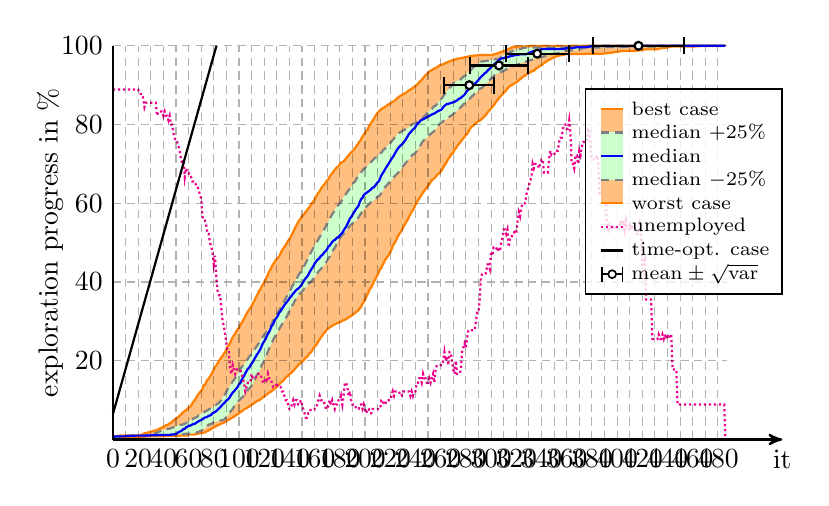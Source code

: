 \begin{tikzpicture}[thick]


% plot data, scaled to 8cm
\begin{scope}[yscale=0.05, xscale=0.016]
\draw[draw=orange, fill=orange!50] (0.00, 0.50) -- (1.00, 0.57) -- (2.00, 0.57) -- (3.00, 0.64) -- (4.00, 0.64) -- (5.00, 0.64) -- (6.00, 0.64) -- (7.00, 0.64) -- (8.00, 0.64) -- (9.00, 0.64) -- (10.00, 0.64) -- (11.00, 0.64) -- (12.00, 0.64) -- (13.00, 0.64) -- (14.00, 0.64) -- (15.00, 0.64) -- (16.00, 0.64) -- (17.00, 0.64) -- (18.00, 0.73) -- (19.00, 0.73) -- (20.00, 0.73) -- (21.00, 0.73) -- (22.00, 0.73) -- (23.00, 0.73) -- (24.00, 0.73) -- (25.00, 0.73) -- (26.00, 0.77) -- (27.00, 0.77) -- (28.00, 0.84) -- (29.00, 0.84) -- (30.00, 0.84) -- (31.00, 0.84) -- (32.00, 0.84) -- (33.00, 0.84) -- (34.00, 0.84) -- (35.00, 0.84) -- (36.00, 0.84) -- (37.00, 0.84) -- (38.00, 0.84) -- (39.00, 0.84) -- (40.00, 0.84) -- (41.00, 0.93) -- (42.00, 0.95) -- (43.00, 0.95) -- (44.00, 0.95) -- (45.00, 0.95) -- (46.00, 0.95) -- (47.00, 0.95) -- (48.00, 0.97) -- (49.00, 0.97) -- (50.00, 0.97) -- (51.00, 0.97) -- (52.00, 0.97) -- (53.00, 0.97) -- (54.00, 1.01) -- (55.00, 1.01) -- (56.00, 1.01) -- (57.00, 1.01) -- (58.00, 1.01) -- (59.00, 1.01) -- (60.00, 1.25) -- (61.00, 1.25) -- (62.00, 1.25) -- (63.00, 1.25) -- (64.00, 1.25) -- (65.00, 1.25) -- (66.00, 1.44) -- (67.00, 1.44) -- (68.00, 1.55) -- (69.00, 1.60) -- (70.00, 1.63) -- (71.00, 1.72) -- (72.00, 1.72) -- (73.00, 1.87) -- (74.00, 2.01) -- (75.00, 2.15) -- (76.00, 2.37) -- (77.00, 2.46) -- (78.00, 2.70) -- (79.00, 2.90) -- (80.00, 3.08) -- (81.00, 3.23) -- (82.00, 3.41) -- (83.00, 3.59) -- (84.00, 3.76) -- (85.00, 3.85) -- (86.00, 4.08) -- (87.00, 4.12) -- (88.00, 4.27) -- (89.00, 4.48) -- (90.00, 4.69) -- (91.00, 4.91) -- (92.00, 5.05) -- (93.00, 5.22) -- (94.00, 5.45) -- (95.00, 5.64) -- (96.00, 5.79) -- (97.00, 6.05) -- (98.00, 6.31) -- (99.00, 6.41) -- (100.00, 6.63) -- (101.00, 7.02) -- (102.00, 7.08) -- (103.00, 7.34) -- (104.00, 7.67) -- (105.00, 7.81) -- (106.00, 7.94) -- (107.00, 8.22) -- (108.00, 8.28) -- (109.00, 8.65) -- (110.00, 8.83) -- (111.00, 9.04) -- (112.00, 9.28) -- (113.00, 9.45) -- (114.00, 9.70) -- (115.00, 9.88) -- (116.00, 9.96) -- (117.00, 10.20) -- (118.00, 10.44) -- (119.00, 10.73) -- (120.00, 10.92) -- (121.00, 11.17) -- (122.00, 11.45) -- (123.00, 11.67) -- (124.00, 11.95) -- (125.00, 12.11) -- (126.00, 12.33) -- (127.00, 12.63) -- (128.00, 12.82) -- (129.00, 13.11) -- (130.00, 13.34) -- (131.00, 13.67) -- (132.00, 14.05) -- (133.00, 14.46) -- (134.00, 14.65) -- (135.00, 14.90) -- (136.00, 15.30) -- (137.00, 15.75) -- (138.00, 16.00) -- (139.00, 16.22) -- (140.00, 16.57) -- (141.00, 16.80) -- (142.00, 17.15) -- (143.00, 17.39) -- (144.00, 17.84) -- (145.00, 18.21) -- (146.00, 18.51) -- (147.00, 18.86) -- (148.00, 19.22) -- (149.00, 19.52) -- (150.00, 19.90) -- (151.00, 20.01) -- (152.00, 20.41) -- (153.00, 20.83) -- (154.00, 21.03) -- (155.00, 21.39) -- (156.00, 21.99) -- (157.00, 22.08) -- (158.00, 22.57) -- (159.00, 23.19) -- (160.00, 23.61) -- (161.00, 23.89) -- (162.00, 24.38) -- (163.00, 24.91) -- (164.00, 25.41) -- (165.00, 25.90) -- (166.00, 26.39) -- (167.00, 26.91) -- (168.00, 27.17) -- (169.00, 27.58) -- (170.00, 27.93) -- (171.00, 28.26) -- (172.00, 28.49) -- (173.00, 28.69) -- (174.00, 28.88) -- (175.00, 29.12) -- (176.00, 29.27) -- (177.00, 29.39) -- (178.00, 29.57) -- (179.00, 29.71) -- (180.00, 29.84) -- (181.00, 29.95) -- (182.00, 30.15) -- (183.00, 30.32) -- (184.00, 30.40) -- (185.00, 30.59) -- (186.00, 30.81) -- (187.00, 31.01) -- (188.00, 31.22) -- (189.00, 31.40) -- (190.00, 31.63) -- (191.00, 31.91) -- (192.00, 32.09) -- (193.00, 32.40) -- (194.00, 32.64) -- (195.00, 32.97) -- (196.00, 33.38) -- (197.00, 33.76) -- (198.00, 34.47) -- (199.00, 34.94) -- (200.00, 35.51) -- (201.00, 36.21) -- (202.00, 36.90) -- (203.00, 37.57) -- (204.00, 38.40) -- (205.00, 38.61) -- (206.00, 39.33) -- (207.00, 40.13) -- (208.00, 40.67) -- (209.00, 41.25) -- (210.00, 41.88) -- (211.00, 42.54) -- (212.00, 43.27) -- (213.00, 43.63) -- (214.00, 44.36) -- (215.00, 44.95) -- (216.00, 45.71) -- (217.00, 46.04) -- (218.00, 46.54) -- (219.00, 46.98) -- (220.00, 47.53) -- (221.00, 48.25) -- (222.00, 49.12) -- (223.00, 49.72) -- (224.00, 50.17) -- (225.00, 50.88) -- (226.00, 51.59) -- (227.00, 52.14) -- (228.00, 52.57) -- (229.00, 53.09) -- (230.00, 53.67) -- (231.00, 54.28) -- (232.00, 54.81) -- (233.00, 55.43) -- (234.00, 55.91) -- (235.00, 56.64) -- (236.00, 57.22) -- (237.00, 57.84) -- (238.00, 58.25) -- (239.00, 58.86) -- (240.00, 59.67) -- (241.00, 60.06) -- (242.00, 60.82) -- (243.00, 61.18) -- (244.00, 61.76) -- (245.00, 62.22) -- (246.00, 62.70) -- (247.00, 63.15) -- (248.00, 63.66) -- (249.00, 64.00) -- (250.00, 64.47) -- (251.00, 64.82) -- (252.00, 65.40) -- (253.00, 65.83) -- (254.00, 66.11) -- (255.00, 66.35) -- (256.00, 66.69) -- (257.00, 67.08) -- (258.00, 67.53) -- (259.00, 67.60) -- (260.00, 68.07) -- (261.00, 68.45) -- (262.00, 69.07) -- (263.00, 69.59) -- (264.00, 70.05) -- (265.00, 70.69) -- (266.00, 71.25) -- (267.00, 71.67) -- (268.00, 72.19) -- (269.00, 72.62) -- (270.00, 72.87) -- (271.00, 73.61) -- (272.00, 73.94) -- (273.00, 74.39) -- (274.00, 74.96) -- (275.00, 75.23) -- (276.00, 75.68) -- (277.00, 76.14) -- (278.00, 76.49) -- (279.00, 76.85) -- (280.00, 77.40) -- (281.00, 77.61) -- (282.00, 78.17) -- (283.00, 78.71) -- (284.00, 79.27) -- (285.00, 79.54) -- (286.00, 79.72) -- (287.00, 80.06) -- (288.00, 80.39) -- (289.00, 80.63) -- (290.00, 80.83) -- (291.00, 81.07) -- (292.00, 81.22) -- (293.00, 81.53) -- (294.00, 81.81) -- (295.00, 82.16) -- (296.00, 82.51) -- (297.00, 82.95) -- (298.00, 83.43) -- (299.00, 83.72) -- (300.00, 84.07) -- (301.00, 84.51) -- (302.00, 84.83) -- (303.00, 85.29) -- (304.00, 85.81) -- (305.00, 86.18) -- (306.00, 86.56) -- (307.00, 86.98) -- (308.00, 87.33) -- (309.00, 87.65) -- (310.00, 88.16) -- (311.00, 88.30) -- (312.00, 88.77) -- (313.00, 89.13) -- (314.00, 89.50) -- (315.00, 89.78) -- (316.00, 89.94) -- (317.00, 90.11) -- (318.00, 90.33) -- (319.00, 90.49) -- (320.00, 90.72) -- (321.00, 90.92) -- (322.00, 91.23) -- (323.00, 91.52) -- (324.00, 91.72) -- (325.00, 92.10) -- (326.00, 92.28) -- (327.00, 92.43) -- (328.00, 92.73) -- (329.00, 92.91) -- (330.00, 93.14) -- (331.00, 93.21) -- (332.00, 93.44) -- (333.00, 93.67) -- (334.00, 93.68) -- (335.00, 93.95) -- (336.00, 94.36) -- (337.00, 94.46) -- (338.00, 94.73) -- (339.00, 94.92) -- (340.00, 95.05) -- (341.00, 95.29) -- (342.00, 95.61) -- (343.00, 95.80) -- (344.00, 96.05) -- (345.00, 96.26) -- (346.00, 96.46) -- (347.00, 96.54) -- (348.00, 96.79) -- (349.00, 96.90) -- (350.00, 97.16) -- (351.00, 97.23) -- (352.00, 97.34) -- (353.00, 97.41) -- (354.00, 97.53) -- (355.00, 97.60) -- (356.00, 97.62) -- (357.00, 97.69) -- (358.00, 97.78) -- (359.00, 97.87) -- (360.00, 97.89) -- (361.00, 97.91) -- (362.00, 97.92) -- (363.00, 97.92) -- (364.00, 97.92) -- (365.00, 97.92) -- (366.00, 97.92) -- (367.00, 97.92) -- (368.00, 97.92) -- (369.00, 97.92) -- (370.00, 97.92) -- (371.00, 97.92) -- (372.00, 97.92) -- (373.00, 97.92) -- (374.00, 97.94) -- (375.00, 97.94) -- (376.00, 97.98) -- (377.00, 97.99) -- (378.00, 97.99) -- (379.00, 97.99) -- (380.00, 97.99) -- (381.00, 97.99) -- (382.00, 97.99) -- (383.00, 97.99) -- (384.00, 97.99) -- (385.00, 97.99) -- (386.00, 97.99) -- (387.00, 97.99) -- (388.00, 98.01) -- (389.00, 98.01) -- (390.00, 98.08) -- (391.00, 98.08) -- (392.00, 98.15) -- (393.00, 98.15) -- (394.00, 98.24) -- (395.00, 98.24) -- (396.00, 98.32) -- (397.00, 98.32) -- (398.00, 98.39) -- (399.00, 98.45) -- (400.00, 98.45) -- (401.00, 98.51) -- (402.00, 98.58) -- (403.00, 98.66) -- (404.00, 98.66) -- (405.00, 98.67) -- (406.00, 98.67) -- (407.00, 98.67) -- (408.00, 98.67) -- (409.00, 98.67) -- (410.00, 98.67) -- (411.00, 98.67) -- (412.00, 98.69) -- (413.00, 98.69) -- (414.00, 98.71) -- (415.00, 98.71) -- (416.00, 98.79) -- (417.00, 98.84) -- (418.00, 98.84) -- (419.00, 98.89) -- (420.00, 98.99) -- (421.00, 99.04) -- (422.00, 99.09) -- (423.00, 99.09) -- (424.00, 99.09) -- (425.00, 99.09) -- (426.00, 99.09) -- (427.00, 99.09) -- (428.00, 99.09) -- (429.00, 99.09) -- (430.00, 99.11) -- (431.00, 99.14) -- (432.00, 99.14) -- (433.00, 99.24) -- (434.00, 99.30) -- (435.00, 99.40) -- (436.00, 99.44) -- (437.00, 99.44) -- (438.00, 99.47) -- (439.00, 99.54) -- (440.00, 99.57) -- (441.00, 99.67) -- (442.00, 99.76) -- (443.00, 99.79) -- (444.00, 99.80) -- (445.00, 99.80) -- (446.00, 99.80) -- (447.00, 99.80) -- (448.00, 99.80) -- (449.00, 99.80) -- (450.00, 99.80) -- (451.00, 99.80) -- (452.00, 99.80) -- (453.00, 99.80) -- (454.00, 99.80) -- (455.00, 99.80) -- (456.00, 99.80) -- (457.00, 99.80) -- (458.00, 99.80) -- (459.00, 99.80) -- (460.00, 99.80) -- (461.00, 99.80) -- (462.00, 99.86) -- (463.00, 99.86) -- (464.00, 99.91) -- (465.00, 99.91) -- (466.00, 99.92) -- (467.00, 99.92) -- (468.00, 99.92) -- (469.00, 99.92) -- (470.00, 99.92) -- (471.00, 99.92) -- (472.00, 99.92) -- (473.00, 99.92) -- (474.00, 99.92) -- (475.00, 99.92) -- (476.00, 99.92) -- (477.00, 99.92) -- (478.00, 99.92) -- (479.00, 99.92) -- (480.00, 99.92) -- (481.00, 99.92) -- (482.00, 99.95) -- (483.00, 99.95) -- (484.00, 99.98) -- (485.00, 99.99) -- (486.00, 100.00) -- (486.00, 100.00) -- (485.00, 100.00) -- (484.00, 100.00) -- (483.00, 100.00) -- (482.00, 100.00) -- (481.00, 100.00) -- (480.00, 100.00) -- (479.00, 100.00) -- (478.00, 100.00) -- (477.00, 100.00) -- (476.00, 100.00) -- (475.00, 100.00) -- (474.00, 100.00) -- (473.00, 100.00) -- (472.00, 100.00) -- (471.00, 100.00) -- (470.00, 100.00) -- (469.00, 100.00) -- (468.00, 100.00) -- (467.00, 100.00) -- (466.00, 100.00) -- (465.00, 100.00) -- (464.00, 100.00) -- (463.00, 100.00) -- (462.00, 100.00) -- (461.00, 100.00) -- (460.00, 100.00) -- (459.00, 100.00) -- (458.00, 100.00) -- (457.00, 100.00) -- (456.00, 100.00) -- (455.00, 100.00) -- (454.00, 100.00) -- (453.00, 100.00) -- (452.00, 100.00) -- (451.00, 100.00) -- (450.00, 100.00) -- (449.00, 100.00) -- (448.00, 100.00) -- (447.00, 100.00) -- (446.00, 100.00) -- (445.00, 100.00) -- (444.00, 100.00) -- (443.00, 100.00) -- (442.00, 100.00) -- (441.00, 100.00) -- (440.00, 100.00) -- (439.00, 100.00) -- (438.00, 100.00) -- (437.00, 100.00) -- (436.00, 100.00) -- (435.00, 100.00) -- (434.00, 100.00) -- (433.00, 100.00) -- (432.00, 100.00) -- (431.00, 100.00) -- (430.00, 100.00) -- (429.00, 100.00) -- (428.00, 100.00) -- (427.00, 100.00) -- (426.00, 100.00) -- (425.00, 100.00) -- (424.00, 100.00) -- (423.00, 100.00) -- (422.00, 100.00) -- (421.00, 100.00) -- (420.00, 100.00) -- (419.00, 100.00) -- (418.00, 100.00) -- (417.00, 100.00) -- (416.00, 100.00) -- (415.00, 100.00) -- (414.00, 100.00) -- (413.00, 100.00) -- (412.00, 100.00) -- (411.00, 100.00) -- (410.00, 100.00) -- (409.00, 100.00) -- (408.00, 100.00) -- (407.00, 100.00) -- (406.00, 100.00) -- (405.00, 100.00) -- (404.00, 100.00) -- (403.00, 100.00) -- (402.00, 100.00) -- (401.00, 100.00) -- (400.00, 100.00) -- (399.00, 100.00) -- (398.00, 100.00) -- (397.00, 100.00) -- (396.00, 100.00) -- (395.00, 100.00) -- (394.00, 100.00) -- (393.00, 100.00) -- (392.00, 100.00) -- (391.00, 100.00) -- (390.00, 100.00) -- (389.00, 100.00) -- (388.00, 100.00) -- (387.00, 100.00) -- (386.00, 100.00) -- (385.00, 100.00) -- (384.00, 100.00) -- (383.00, 100.00) -- (382.00, 100.00) -- (381.00, 100.00) -- (380.00, 100.00) -- (379.00, 100.00) -- (378.00, 100.00) -- (377.00, 100.00) -- (376.00, 100.00) -- (375.00, 100.00) -- (374.00, 100.00) -- (373.00, 100.00) -- (372.00, 100.00) -- (371.00, 100.00) -- (370.00, 100.00) -- (369.00, 100.00) -- (368.00, 100.00) -- (367.00, 100.00) -- (366.00, 100.00) -- (365.00, 100.00) -- (364.00, 100.00) -- (363.00, 99.98) -- (362.00, 99.98) -- (361.00, 99.96) -- (360.00, 99.96) -- (359.00, 99.96) -- (358.00, 99.96) -- (357.00, 99.96) -- (356.00, 99.96) -- (355.00, 99.96) -- (354.00, 99.96) -- (353.00, 99.96) -- (352.00, 99.96) -- (351.00, 99.96) -- (350.00, 99.96) -- (349.00, 99.96) -- (348.00, 99.96) -- (347.00, 99.96) -- (346.00, 99.96) -- (345.00, 99.96) -- (344.00, 99.96) -- (343.00, 99.96) -- (342.00, 99.96) -- (341.00, 99.96) -- (340.00, 99.96) -- (339.00, 99.96) -- (338.00, 99.96) -- (337.00, 99.96) -- (336.00, 99.96) -- (335.00, 99.96) -- (334.00, 99.96) -- (333.00, 99.96) -- (332.00, 99.96) -- (331.00, 99.95) -- (330.00, 99.93) -- (329.00, 99.91) -- (328.00, 99.87) -- (327.00, 99.86) -- (326.00, 99.82) -- (325.00, 99.80) -- (324.00, 99.80) -- (323.00, 99.80) -- (322.00, 99.80) -- (321.00, 99.80) -- (320.00, 99.80) -- (319.00, 99.78) -- (318.00, 99.78) -- (317.00, 99.66) -- (316.00, 99.54) -- (315.00, 99.34) -- (314.00, 99.16) -- (313.00, 99.02) -- (312.00, 98.90) -- (311.00, 98.73) -- (310.00, 98.66) -- (309.00, 98.50) -- (308.00, 98.40) -- (307.00, 98.34) -- (306.00, 98.21) -- (305.00, 98.07) -- (304.00, 97.94) -- (303.00, 97.93) -- (302.00, 97.79) -- (301.00, 97.69) -- (300.00, 97.69) -- (299.00, 97.69) -- (298.00, 97.69) -- (297.00, 97.69) -- (296.00, 97.68) -- (295.00, 97.68) -- (294.00, 97.67) -- (293.00, 97.67) -- (292.00, 97.67) -- (291.00, 97.67) -- (290.00, 97.62) -- (289.00, 97.57) -- (288.00, 97.53) -- (287.00, 97.52) -- (286.00, 97.47) -- (285.00, 97.42) -- (284.00, 97.38) -- (283.00, 97.36) -- (282.00, 97.27) -- (281.00, 97.21) -- (280.00, 97.15) -- (279.00, 97.09) -- (278.00, 96.99) -- (277.00, 96.92) -- (276.00, 96.85) -- (275.00, 96.79) -- (274.00, 96.75) -- (273.00, 96.69) -- (272.00, 96.57) -- (271.00, 96.47) -- (270.00, 96.36) -- (269.00, 96.31) -- (268.00, 96.17) -- (267.00, 96.05) -- (266.00, 95.88) -- (265.00, 95.82) -- (264.00, 95.66) -- (263.00, 95.47) -- (262.00, 95.34) -- (261.00, 95.23) -- (260.00, 95.18) -- (259.00, 94.96) -- (258.00, 94.78) -- (257.00, 94.51) -- (256.00, 94.37) -- (255.00, 94.25) -- (254.00, 94.04) -- (253.00, 93.82) -- (252.00, 93.69) -- (251.00, 93.46) -- (250.00, 93.15) -- (249.00, 92.77) -- (248.00, 92.53) -- (247.00, 92.19) -- (246.00, 91.73) -- (245.00, 91.40) -- (244.00, 91.04) -- (243.00, 90.81) -- (242.00, 90.38) -- (241.00, 90.02) -- (240.00, 89.85) -- (239.00, 89.59) -- (238.00, 89.33) -- (237.00, 89.08) -- (236.00, 88.91) -- (235.00, 88.72) -- (234.00, 88.47) -- (233.00, 88.23) -- (232.00, 88.00) -- (231.00, 87.81) -- (230.00, 87.65) -- (229.00, 87.45) -- (228.00, 87.26) -- (227.00, 87.08) -- (226.00, 86.82) -- (225.00, 86.50) -- (224.00, 86.21) -- (223.00, 85.98) -- (222.00, 85.76) -- (221.00, 85.58) -- (220.00, 85.36) -- (219.00, 85.22) -- (218.00, 85.01) -- (217.00, 84.76) -- (216.00, 84.53) -- (215.00, 84.31) -- (214.00, 84.13) -- (213.00, 83.95) -- (212.00, 83.66) -- (211.00, 83.34) -- (210.00, 83.00) -- (209.00, 82.56) -- (208.00, 82.06) -- (207.00, 81.45) -- (206.00, 81.06) -- (205.00, 80.46) -- (204.00, 79.97) -- (203.00, 79.47) -- (202.00, 78.70) -- (201.00, 78.35) -- (200.00, 77.83) -- (199.00, 77.43) -- (198.00, 76.93) -- (197.00, 76.36) -- (196.00, 75.81) -- (195.00, 75.42) -- (194.00, 74.89) -- (193.00, 74.48) -- (192.00, 73.98) -- (191.00, 73.57) -- (190.00, 73.21) -- (189.00, 72.89) -- (188.00, 72.63) -- (187.00, 72.13) -- (186.00, 71.86) -- (185.00, 71.39) -- (184.00, 71.00) -- (183.00, 70.71) -- (182.00, 70.41) -- (181.00, 70.37) -- (180.00, 69.89) -- (179.00, 69.45) -- (178.00, 69.21) -- (177.00, 68.90) -- (176.00, 68.54) -- (175.00, 68.11) -- (174.00, 67.65) -- (173.00, 67.28) -- (172.00, 66.82) -- (171.00, 66.12) -- (170.00, 65.81) -- (169.00, 65.44) -- (168.00, 64.84) -- (167.00, 64.58) -- (166.00, 64.15) -- (165.00, 63.63) -- (164.00, 63.03) -- (163.00, 62.68) -- (162.00, 62.19) -- (161.00, 61.59) -- (160.00, 60.95) -- (159.00, 60.49) -- (158.00, 60.12) -- (157.00, 59.67) -- (156.00, 59.00) -- (155.00, 58.74) -- (154.00, 58.27) -- (153.00, 57.82) -- (152.00, 57.33) -- (151.00, 57.07) -- (150.00, 56.69) -- (149.00, 56.18) -- (148.00, 55.74) -- (147.00, 55.31) -- (146.00, 54.64) -- (145.00, 54.10) -- (144.00, 53.41) -- (143.00, 52.68) -- (142.00, 52.11) -- (141.00, 51.41) -- (140.00, 50.92) -- (139.00, 50.48) -- (138.00, 49.95) -- (137.00, 49.34) -- (136.00, 48.99) -- (135.00, 48.42) -- (134.00, 47.99) -- (133.00, 47.30) -- (132.00, 46.55) -- (131.00, 46.20) -- (130.00, 45.92) -- (129.00, 45.49) -- (128.00, 44.91) -- (127.00, 44.50) -- (126.00, 43.98) -- (125.00, 43.15) -- (124.00, 42.74) -- (123.00, 41.88) -- (122.00, 41.33) -- (121.00, 40.55) -- (120.00, 40.02) -- (119.00, 39.42) -- (118.00, 38.88) -- (117.00, 38.15) -- (116.00, 37.81) -- (115.00, 37.03) -- (114.00, 36.50) -- (113.00, 35.84) -- (112.00, 35.08) -- (111.00, 34.58) -- (110.00, 33.97) -- (109.00, 33.39) -- (108.00, 33.01) -- (107.00, 32.46) -- (106.00, 32.03) -- (105.00, 31.29) -- (104.00, 30.71) -- (103.00, 30.09) -- (102.00, 29.57) -- (101.00, 29.12) -- (100.00, 28.34) -- (99.00, 28.00) -- (98.00, 27.54) -- (97.00, 26.98) -- (96.00, 26.45) -- (95.00, 26.01) -- (94.00, 25.30) -- (93.00, 24.58) -- (92.00, 23.93) -- (91.00, 23.63) -- (90.00, 23.03) -- (89.00, 22.14) -- (88.00, 21.83) -- (87.00, 21.26) -- (86.00, 20.89) -- (85.00, 20.38) -- (84.00, 19.94) -- (83.00, 19.36) -- (82.00, 18.86) -- (81.00, 18.42) -- (80.00, 17.81) -- (79.00, 17.16) -- (78.00, 16.52) -- (77.00, 16.00) -- (76.00, 15.45) -- (75.00, 15.21) -- (74.00, 14.55) -- (73.00, 13.89) -- (72.00, 13.84) -- (71.00, 12.87) -- (70.00, 12.37) -- (69.00, 12.02) -- (68.00, 11.63) -- (67.00, 11.16) -- (66.00, 10.63) -- (65.00, 10.02) -- (64.00, 9.66) -- (63.00, 9.21) -- (62.00, 8.61) -- (61.00, 8.33) -- (60.00, 8.12) -- (59.00, 7.74) -- (58.00, 7.51) -- (57.00, 7.27) -- (56.00, 6.99) -- (55.00, 6.74) -- (54.00, 6.37) -- (53.00, 6.05) -- (52.00, 5.80) -- (51.00, 5.51) -- (50.00, 5.31) -- (49.00, 5.04) -- (48.00, 4.89) -- (47.00, 4.43) -- (46.00, 4.26) -- (45.00, 4.07) -- (44.00, 3.87) -- (43.00, 3.63) -- (42.00, 3.63) -- (41.00, 3.40) -- (40.00, 3.21) -- (39.00, 3.03) -- (38.00, 2.92) -- (37.00, 2.80) -- (36.00, 2.59) -- (35.00, 2.43) -- (34.00, 2.31) -- (33.00, 2.31) -- (32.00, 2.17) -- (31.00, 2.07) -- (30.00, 1.99) -- (29.00, 1.93) -- (28.00, 1.83) -- (27.00, 1.69) -- (26.00, 1.69) -- (25.00, 1.59) -- (24.00, 1.41) -- (23.00, 1.27) -- (22.00, 1.16) -- (21.00, 1.08) -- (20.00, 1.08) -- (19.00, 1.04) -- (18.00, 1.04) -- (17.00, 1.04) -- (16.00, 1.04) -- (15.00, 1.04) -- (14.00, 1.02) -- (13.00, 1.01) -- (12.00, 1.01) -- (11.00, 1.01) -- (10.00, 1.01) -- (9.00, 1.01) -- (8.00, 1.01) -- (7.00, 1.01) -- (6.00, 1.01) -- (5.00, 0.97) -- (4.00, 0.97) -- (3.00, 0.86) -- (2.00, 0.86) -- (1.00, 0.83) -- (0.00, 0.72);
\draw[gray, densely dashed, fill=green!20] (0.00, 0.63) -- (1.00, 0.70) -- (2.00, 0.73) -- (3.00, 0.73) -- (4.00, 0.73) -- (5.00, 0.73) -- (6.00, 0.73) -- (7.00, 0.73) -- (8.00, 0.73) -- (9.00, 0.73) -- (10.00, 0.78) -- (11.00, 0.84) -- (12.00, 0.90) -- (13.00, 0.90) -- (14.00, 0.90) -- (15.00, 0.90) -- (16.00, 0.90) -- (17.00, 0.90) -- (18.00, 0.90) -- (19.00, 0.90) -- (20.00, 0.90) -- (21.00, 0.90) -- (22.00, 0.90) -- (23.00, 0.90) -- (24.00, 0.90) -- (25.00, 0.90) -- (26.00, 0.90) -- (27.00, 0.90) -- (28.00, 0.99) -- (29.00, 0.99) -- (30.00, 0.99) -- (31.00, 0.99) -- (32.00, 0.99) -- (33.00, 0.99) -- (34.00, 1.01) -- (35.00, 1.01) -- (36.00, 1.08) -- (37.00, 1.08) -- (38.00, 1.08) -- (39.00, 1.08) -- (40.00, 1.08) -- (41.00, 1.09) -- (42.00, 1.09) -- (43.00, 1.12) -- (44.00, 1.12) -- (45.00, 1.12) -- (46.00, 1.12) -- (47.00, 1.12) -- (48.00, 1.22) -- (49.00, 1.27) -- (50.00, 1.27) -- (51.00, 1.30) -- (52.00, 1.30) -- (53.00, 1.34) -- (54.00, 1.34) -- (55.00, 1.35) -- (56.00, 1.37) -- (57.00, 1.47) -- (58.00, 1.47) -- (59.00, 1.47) -- (60.00, 1.48) -- (61.00, 1.48) -- (62.00, 1.51) -- (63.00, 1.55) -- (64.00, 1.62) -- (65.00, 1.62) -- (66.00, 1.68) -- (67.00, 1.89) -- (68.00, 1.99) -- (69.00, 2.09) -- (70.00, 2.24) -- (71.00, 2.46) -- (72.00, 2.69) -- (73.00, 2.89) -- (74.00, 3.12) -- (75.00, 3.47) -- (76.00, 3.83) -- (77.00, 3.85) -- (78.00, 3.93) -- (79.00, 4.25) -- (80.00, 4.38) -- (81.00, 4.46) -- (82.00, 4.56) -- (83.00, 4.70) -- (84.00, 4.70) -- (85.00, 4.79) -- (86.00, 4.90) -- (87.00, 4.90) -- (88.00, 5.03) -- (89.00, 5.35) -- (90.00, 5.85) -- (91.00, 6.22) -- (92.00, 6.57) -- (93.00, 7.05) -- (94.00, 7.40) -- (95.00, 7.75) -- (96.00, 8.33) -- (97.00, 8.76) -- (98.00, 9.21) -- (99.00, 9.55) -- (100.00, 9.92) -- (101.00, 10.22) -- (102.00, 10.55) -- (103.00, 10.80) -- (104.00, 11.26) -- (105.00, 11.62) -- (106.00, 12.08) -- (107.00, 12.55) -- (108.00, 12.92) -- (109.00, 13.17) -- (110.00, 13.70) -- (111.00, 14.21) -- (112.00, 14.99) -- (113.00, 15.48) -- (114.00, 16.25) -- (115.00, 16.77) -- (116.00, 17.22) -- (117.00, 17.89) -- (118.00, 18.91) -- (119.00, 19.38) -- (120.00, 20.16) -- (121.00, 21.12) -- (122.00, 21.52) -- (123.00, 22.38) -- (124.00, 23.20) -- (125.00, 23.78) -- (126.00, 24.46) -- (127.00, 25.26) -- (128.00, 25.87) -- (129.00, 26.41) -- (130.00, 27.01) -- (131.00, 27.42) -- (132.00, 28.07) -- (133.00, 28.67) -- (134.00, 29.22) -- (135.00, 29.69) -- (136.00, 30.16) -- (137.00, 30.73) -- (138.00, 31.32) -- (139.00, 31.89) -- (140.00, 32.80) -- (141.00, 33.24) -- (142.00, 33.96) -- (143.00, 34.30) -- (144.00, 35.05) -- (145.00, 35.66) -- (146.00, 36.23) -- (147.00, 36.52) -- (148.00, 36.97) -- (149.00, 37.31) -- (150.00, 37.62) -- (151.00, 38.01) -- (152.00, 38.42) -- (153.00, 38.66) -- (154.00, 38.92) -- (155.00, 39.44) -- (156.00, 39.79) -- (157.00, 40.11) -- (158.00, 40.34) -- (159.00, 40.92) -- (160.00, 41.34) -- (161.00, 41.81) -- (162.00, 42.17) -- (163.00, 42.66) -- (164.00, 43.02) -- (165.00, 43.28) -- (166.00, 43.78) -- (167.00, 44.12) -- (168.00, 44.43) -- (169.00, 44.91) -- (170.00, 45.43) -- (171.00, 46.15) -- (172.00, 46.39) -- (173.00, 46.94) -- (174.00, 47.65) -- (175.00, 48.28) -- (176.00, 48.67) -- (177.00, 49.40) -- (178.00, 50.11) -- (179.00, 50.69) -- (180.00, 51.19) -- (181.00, 51.57) -- (182.00, 52.01) -- (183.00, 52.25) -- (184.00, 52.74) -- (185.00, 53.08) -- (186.00, 53.40) -- (187.00, 53.85) -- (188.00, 54.25) -- (189.00, 54.64) -- (190.00, 54.88) -- (191.00, 55.15) -- (192.00, 55.54) -- (193.00, 55.72) -- (194.00, 56.06) -- (195.00, 56.47) -- (196.00, 57.05) -- (197.00, 57.47) -- (198.00, 57.91) -- (199.00, 58.48) -- (200.00, 58.83) -- (201.00, 59.15) -- (202.00, 59.42) -- (203.00, 59.76) -- (204.00, 59.97) -- (205.00, 60.35) -- (206.00, 60.54) -- (207.00, 60.77) -- (208.00, 61.01) -- (209.00, 61.29) -- (210.00, 61.71) -- (211.00, 61.82) -- (212.00, 62.13) -- (213.00, 62.63) -- (214.00, 63.09) -- (215.00, 63.70) -- (216.00, 64.16) -- (217.00, 64.43) -- (218.00, 64.88) -- (219.00, 65.22) -- (220.00, 65.60) -- (221.00, 65.94) -- (222.00, 66.25) -- (223.00, 66.76) -- (224.00, 67.00) -- (225.00, 67.38) -- (226.00, 67.67) -- (227.00, 68.06) -- (228.00, 68.42) -- (229.00, 68.88) -- (230.00, 69.34) -- (231.00, 69.74) -- (232.00, 70.18) -- (233.00, 70.50) -- (234.00, 70.78) -- (235.00, 71.27) -- (236.00, 71.61) -- (237.00, 72.04) -- (238.00, 72.36) -- (239.00, 72.51) -- (240.00, 72.82) -- (241.00, 73.30) -- (242.00, 73.73) -- (243.00, 74.26) -- (244.00, 74.74) -- (245.00, 75.38) -- (246.00, 75.72) -- (247.00, 76.12) -- (248.00, 76.39) -- (249.00, 76.57) -- (250.00, 76.95) -- (251.00, 77.21) -- (252.00, 77.64) -- (253.00, 77.88) -- (254.00, 78.09) -- (255.00, 78.44) -- (256.00, 78.82) -- (257.00, 79.29) -- (258.00, 79.62) -- (259.00, 79.98) -- (260.00, 80.43) -- (261.00, 80.51) -- (262.00, 80.87) -- (263.00, 81.16) -- (264.00, 81.20) -- (265.00, 81.46) -- (266.00, 81.68) -- (267.00, 81.98) -- (268.00, 82.25) -- (269.00, 82.36) -- (270.00, 82.71) -- (271.00, 82.96) -- (272.00, 83.13) -- (273.00, 83.48) -- (274.00, 83.85) -- (275.00, 84.11) -- (276.00, 84.46) -- (277.00, 84.70) -- (278.00, 85.16) -- (279.00, 85.34) -- (280.00, 85.71) -- (281.00, 86.06) -- (282.00, 86.36) -- (283.00, 86.57) -- (284.00, 86.84) -- (285.00, 87.22) -- (286.00, 87.46) -- (287.00, 87.87) -- (288.00, 88.06) -- (289.00, 88.46) -- (290.00, 88.68) -- (291.00, 89.05) -- (292.00, 89.24) -- (293.00, 89.40) -- (294.00, 89.74) -- (295.00, 90.05) -- (296.00, 90.30) -- (297.00, 90.69) -- (298.00, 91.01) -- (299.00, 91.31) -- (300.00, 91.73) -- (301.00, 91.87) -- (302.00, 92.28) -- (303.00, 92.60) -- (304.00, 92.79) -- (305.00, 93.03) -- (306.00, 93.07) -- (307.00, 93.24) -- (308.00, 93.40) -- (309.00, 93.52) -- (310.00, 93.66) -- (311.00, 93.84) -- (312.00, 93.97) -- (313.00, 94.28) -- (314.00, 94.38) -- (315.00, 94.55) -- (316.00, 94.62) -- (317.00, 94.73) -- (318.00, 94.91) -- (319.00, 94.97) -- (320.00, 95.10) -- (321.00, 95.21) -- (322.00, 95.34) -- (323.00, 95.52) -- (324.00, 95.56) -- (325.00, 95.72) -- (326.00, 95.86) -- (327.00, 96.01) -- (328.00, 96.02) -- (329.00, 96.17) -- (330.00, 96.25) -- (331.00, 96.39) -- (332.00, 96.39) -- (333.00, 96.54) -- (334.00, 96.69) -- (335.00, 96.73) -- (336.00, 96.85) -- (337.00, 97.01) -- (338.00, 97.08) -- (339.00, 97.15) -- (340.00, 97.23) -- (341.00, 97.23) -- (342.00, 97.30) -- (343.00, 97.42) -- (344.00, 97.52) -- (345.00, 97.72) -- (346.00, 97.81) -- (347.00, 97.85) -- (348.00, 97.88) -- (349.00, 97.94) -- (350.00, 98.01) -- (351.00, 98.04) -- (352.00, 98.11) -- (353.00, 98.17) -- (354.00, 98.26) -- (355.00, 98.33) -- (356.00, 98.46) -- (357.00, 98.57) -- (358.00, 98.64) -- (359.00, 98.75) -- (360.00, 98.76) -- (361.00, 98.86) -- (362.00, 98.86) -- (363.00, 98.86) -- (364.00, 98.86) -- (365.00, 98.88) -- (366.00, 98.97) -- (367.00, 98.97) -- (368.00, 99.07) -- (369.00, 99.14) -- (370.00, 99.15) -- (371.00, 99.22) -- (372.00, 99.29) -- (373.00, 99.41) -- (374.00, 99.50) -- (375.00, 99.53) -- (376.00, 99.53) -- (377.00, 99.53) -- (378.00, 99.53) -- (379.00, 99.54) -- (380.00, 99.54) -- (381.00, 99.54) -- (382.00, 99.54) -- (383.00, 99.54) -- (384.00, 99.54) -- (385.00, 99.54) -- (386.00, 99.54) -- (387.00, 99.62) -- (388.00, 99.62) -- (389.00, 99.67) -- (390.00, 99.67) -- (391.00, 99.67) -- (392.00, 99.67) -- (393.00, 99.67) -- (394.00, 99.67) -- (395.00, 99.67) -- (396.00, 99.67) -- (397.00, 99.67) -- (398.00, 99.67) -- (399.00, 99.67) -- (400.00, 99.67) -- (401.00, 99.69) -- (402.00, 99.69) -- (403.00, 99.72) -- (404.00, 99.72) -- (405.00, 99.73) -- (406.00, 99.74) -- (407.00, 99.75) -- (408.00, 99.76) -- (409.00, 99.76) -- (410.00, 99.76) -- (411.00, 99.76) -- (412.00, 99.76) -- (413.00, 99.76) -- (414.00, 99.76) -- (415.00, 99.76) -- (416.00, 99.76) -- (417.00, 99.76) -- (418.00, 99.76) -- (419.00, 99.76) -- (420.00, 99.76) -- (421.00, 99.76) -- (422.00, 99.76) -- (423.00, 99.76) -- (424.00, 99.76) -- (425.00, 99.79) -- (426.00, 99.79) -- (427.00, 99.80) -- (428.00, 99.80) -- (429.00, 99.80) -- (430.00, 99.80) -- (431.00, 99.80) -- (432.00, 99.80) -- (433.00, 99.81) -- (434.00, 99.82) -- (435.00, 99.82) -- (436.00, 99.83) -- (437.00, 99.86) -- (438.00, 99.88) -- (439.00, 99.88) -- (440.00, 99.91) -- (441.00, 99.93) -- (442.00, 99.96) -- (443.00, 99.96) -- (444.00, 100.00) -- (445.00, 100.00) -- (446.00, 100.00) -- (447.00, 100.00) -- (448.00, 100.00) -- (449.00, 100.00) -- (450.00, 100.00) -- (451.00, 100.00) -- (452.00, 100.00) -- (453.00, 100.00) -- (454.00, 100.00) -- (455.00, 100.00) -- (456.00, 100.00) -- (457.00, 100.00) -- (458.00, 100.00) -- (459.00, 100.00) -- (460.00, 100.00) -- (461.00, 100.00) -- (462.00, 100.00) -- (463.00, 100.00) -- (464.00, 100.00) -- (465.00, 100.00) -- (466.00, 100.00) -- (467.00, 100.00) -- (468.00, 100.00) -- (469.00, 100.00) -- (470.00, 100.00) -- (471.00, 100.00) -- (472.00, 100.00) -- (473.00, 100.00) -- (474.00, 100.00) -- (475.00, 100.00) -- (476.00, 100.00) -- (477.00, 100.00) -- (478.00, 100.00) -- (479.00, 100.00) -- (480.00, 100.00) -- (481.00, 100.00) -- (482.00, 100.00) -- (483.00, 100.00) -- (484.00, 100.00) -- (485.00, 100.00) -- (486.00, 100.00) -- (486.00, 100.00) -- (485.00, 100.00) -- (484.00, 100.00) -- (483.00, 100.00) -- (482.00, 100.00) -- (481.00, 100.00) -- (480.00, 100.00) -- (479.00, 100.00) -- (478.00, 100.00) -- (477.00, 100.00) -- (476.00, 100.00) -- (475.00, 100.00) -- (474.00, 100.00) -- (473.00, 100.00) -- (472.00, 100.00) -- (471.00, 100.00) -- (470.00, 100.00) -- (469.00, 100.00) -- (468.00, 100.00) -- (467.00, 100.00) -- (466.00, 100.00) -- (465.00, 100.00) -- (464.00, 100.00) -- (463.00, 100.00) -- (462.00, 100.00) -- (461.00, 100.00) -- (460.00, 100.00) -- (459.00, 100.00) -- (458.00, 100.00) -- (457.00, 100.00) -- (456.00, 100.00) -- (455.00, 100.00) -- (454.00, 100.00) -- (453.00, 100.00) -- (452.00, 100.00) -- (451.00, 100.00) -- (450.00, 100.00) -- (449.00, 100.00) -- (448.00, 100.00) -- (447.00, 100.00) -- (446.00, 100.00) -- (445.00, 100.00) -- (444.00, 100.00) -- (443.00, 100.00) -- (442.00, 100.00) -- (441.00, 100.00) -- (440.00, 100.00) -- (439.00, 100.00) -- (438.00, 100.00) -- (437.00, 100.00) -- (436.00, 100.00) -- (435.00, 100.00) -- (434.00, 100.00) -- (433.00, 100.00) -- (432.00, 100.00) -- (431.00, 100.00) -- (430.00, 100.00) -- (429.00, 100.00) -- (428.00, 100.00) -- (427.00, 100.00) -- (426.00, 100.00) -- (425.00, 100.00) -- (424.00, 100.00) -- (423.00, 100.00) -- (422.00, 100.00) -- (421.00, 100.00) -- (420.00, 100.00) -- (419.00, 100.00) -- (418.00, 100.00) -- (417.00, 100.00) -- (416.00, 100.00) -- (415.00, 100.00) -- (414.00, 100.00) -- (413.00, 100.00) -- (412.00, 100.00) -- (411.00, 100.00) -- (410.00, 100.00) -- (409.00, 100.00) -- (408.00, 100.00) -- (407.00, 100.00) -- (406.00, 100.00) -- (405.00, 100.00) -- (404.00, 100.00) -- (403.00, 100.00) -- (402.00, 100.00) -- (401.00, 100.00) -- (400.00, 100.00) -- (399.00, 100.00) -- (398.00, 100.00) -- (397.00, 100.00) -- (396.00, 100.00) -- (395.00, 100.00) -- (394.00, 100.00) -- (393.00, 100.00) -- (392.00, 100.00) -- (391.00, 100.00) -- (390.00, 100.00) -- (389.00, 100.00) -- (388.00, 100.00) -- (387.00, 100.00) -- (386.00, 100.00) -- (385.00, 99.99) -- (384.00, 99.99) -- (383.00, 99.99) -- (382.00, 99.98) -- (381.00, 99.98) -- (380.00, 99.96) -- (379.00, 99.96) -- (378.00, 99.95) -- (377.00, 99.92) -- (376.00, 99.92) -- (375.00, 99.91) -- (374.00, 99.86) -- (373.00, 99.83) -- (372.00, 99.82) -- (371.00, 99.80) -- (370.00, 99.80) -- (369.00, 99.74) -- (368.00, 99.70) -- (367.00, 99.69) -- (366.00, 99.68) -- (365.00, 99.66) -- (364.00, 99.62) -- (363.00, 99.62) -- (362.00, 99.61) -- (361.00, 99.61) -- (360.00, 99.61) -- (359.00, 99.61) -- (358.00, 99.61) -- (357.00, 99.60) -- (356.00, 99.60) -- (355.00, 99.60) -- (354.00, 99.60) -- (353.00, 99.60) -- (352.00, 99.60) -- (351.00, 99.57) -- (350.00, 99.57) -- (349.00, 99.57) -- (348.00, 99.57) -- (347.00, 99.57) -- (346.00, 99.57) -- (345.00, 99.57) -- (344.00, 99.57) -- (343.00, 99.57) -- (342.00, 99.57) -- (341.00, 99.57) -- (340.00, 99.57) -- (339.00, 99.57) -- (338.00, 99.57) -- (337.00, 99.57) -- (336.00, 99.57) -- (335.00, 99.56) -- (334.00, 99.56) -- (333.00, 99.56) -- (332.00, 99.56) -- (331.00, 99.56) -- (330.00, 99.56) -- (329.00, 99.56) -- (328.00, 99.56) -- (327.00, 99.53) -- (326.00, 99.48) -- (325.00, 99.41) -- (324.00, 99.25) -- (323.00, 99.16) -- (322.00, 99.12) -- (321.00, 99.07) -- (320.00, 98.99) -- (319.00, 98.98) -- (318.00, 98.83) -- (317.00, 98.70) -- (316.00, 98.51) -- (315.00, 98.37) -- (314.00, 98.15) -- (313.00, 98.06) -- (312.00, 97.89) -- (311.00, 97.73) -- (310.00, 97.65) -- (309.00, 97.47) -- (308.00, 97.21) -- (307.00, 96.91) -- (306.00, 96.65) -- (305.00, 96.60) -- (304.00, 96.57) -- (303.00, 96.57) -- (302.00, 96.52) -- (301.00, 96.52) -- (300.00, 96.47) -- (299.00, 96.39) -- (298.00, 96.26) -- (297.00, 96.18) -- (296.00, 96.18) -- (295.00, 96.12) -- (294.00, 96.06) -- (293.00, 96.04) -- (292.00, 95.95) -- (291.00, 95.73) -- (290.00, 95.52) -- (289.00, 95.28) -- (288.00, 95.10) -- (287.00, 94.82) -- (286.00, 94.55) -- (285.00, 94.25) -- (284.00, 93.87) -- (283.00, 93.63) -- (282.00, 93.28) -- (281.00, 92.85) -- (280.00, 92.57) -- (279.00, 92.33) -- (278.00, 92.17) -- (277.00, 91.84) -- (276.00, 91.53) -- (275.00, 91.34) -- (274.00, 91.16) -- (273.00, 91.04) -- (272.00, 90.89) -- (271.00, 90.75) -- (270.00, 90.50) -- (269.00, 89.95) -- (268.00, 89.63) -- (267.00, 89.26) -- (266.00, 88.78) -- (265.00, 88.51) -- (264.00, 88.12) -- (263.00, 87.61) -- (262.00, 87.21) -- (261.00, 86.72) -- (260.00, 86.47) -- (259.00, 85.94) -- (258.00, 85.52) -- (257.00, 85.16) -- (256.00, 84.79) -- (255.00, 84.75) -- (254.00, 84.35) -- (253.00, 83.94) -- (252.00, 83.79) -- (251.00, 83.45) -- (250.00, 83.19) -- (249.00, 82.82) -- (248.00, 82.42) -- (247.00, 82.11) -- (246.00, 81.67) -- (245.00, 81.36) -- (244.00, 81.04) -- (243.00, 80.88) -- (242.00, 80.69) -- (241.00, 80.62) -- (240.00, 80.44) -- (239.00, 80.25) -- (238.00, 80.13) -- (237.00, 79.91) -- (236.00, 79.64) -- (235.00, 79.34) -- (234.00, 79.19) -- (233.00, 78.96) -- (232.00, 78.80) -- (231.00, 78.64) -- (230.00, 78.49) -- (229.00, 78.27) -- (228.00, 78.06) -- (227.00, 77.83) -- (226.00, 77.64) -- (225.00, 77.20) -- (224.00, 76.90) -- (223.00, 76.46) -- (222.00, 76.10) -- (221.00, 75.74) -- (220.00, 75.27) -- (219.00, 74.94) -- (218.00, 74.69) -- (217.00, 74.24) -- (216.00, 73.94) -- (215.00, 73.71) -- (214.00, 73.35) -- (213.00, 72.86) -- (212.00, 72.73) -- (211.00, 72.36) -- (210.00, 71.96) -- (209.00, 71.65) -- (208.00, 71.53) -- (207.00, 71.26) -- (206.00, 70.93) -- (205.00, 70.58) -- (204.00, 70.29) -- (203.00, 69.89) -- (202.00, 69.48) -- (201.00, 69.32) -- (200.00, 69.02) -- (199.00, 68.80) -- (198.00, 68.35) -- (197.00, 67.91) -- (196.00, 67.54) -- (195.00, 67.29) -- (194.00, 66.73) -- (193.00, 66.06) -- (192.00, 65.52) -- (191.00, 65.25) -- (190.00, 64.73) -- (189.00, 64.15) -- (188.00, 63.72) -- (187.00, 63.35) -- (186.00, 62.93) -- (185.00, 62.39) -- (184.00, 62.13) -- (183.00, 61.72) -- (182.00, 60.93) -- (181.00, 60.42) -- (180.00, 59.99) -- (179.00, 59.63) -- (178.00, 59.22) -- (177.00, 58.89) -- (176.00, 58.34) -- (175.00, 57.67) -- (174.00, 57.21) -- (173.00, 56.67) -- (172.00, 55.97) -- (171.00, 55.52) -- (170.00, 54.82) -- (169.00, 54.28) -- (168.00, 53.59) -- (167.00, 53.17) -- (166.00, 52.51) -- (165.00, 51.95) -- (164.00, 51.46) -- (163.00, 50.86) -- (162.00, 50.28) -- (161.00, 49.80) -- (160.00, 49.19) -- (159.00, 48.70) -- (158.00, 48.05) -- (157.00, 47.52) -- (156.00, 46.72) -- (155.00, 46.15) -- (154.00, 45.50) -- (153.00, 44.88) -- (152.00, 44.28) -- (151.00, 43.58) -- (150.00, 43.18) -- (149.00, 42.60) -- (148.00, 42.15) -- (147.00, 41.68) -- (146.00, 40.99) -- (145.00, 40.56) -- (144.00, 39.95) -- (143.00, 39.29) -- (142.00, 38.80) -- (141.00, 38.16) -- (140.00, 37.49) -- (139.00, 36.93) -- (138.00, 36.39) -- (137.00, 35.89) -- (136.00, 35.23) -- (135.00, 34.54) -- (134.00, 33.84) -- (133.00, 33.32) -- (132.00, 32.95) -- (131.00, 32.29) -- (130.00, 31.77) -- (129.00, 31.29) -- (128.00, 30.88) -- (127.00, 30.23) -- (126.00, 29.33) -- (125.00, 28.72) -- (124.00, 28.40) -- (123.00, 27.82) -- (122.00, 27.36) -- (121.00, 27.03) -- (120.00, 26.67) -- (119.00, 26.17) -- (118.00, 25.65) -- (117.00, 25.16) -- (116.00, 24.60) -- (115.00, 24.12) -- (114.00, 23.70) -- (113.00, 23.16) -- (112.00, 22.78) -- (111.00, 22.29) -- (110.00, 21.70) -- (109.00, 21.44) -- (108.00, 21.02) -- (107.00, 20.46) -- (106.00, 20.04) -- (105.00, 19.49) -- (104.00, 19.11) -- (103.00, 18.71) -- (102.00, 18.39) -- (101.00, 17.88) -- (100.00, 17.19) -- (99.00, 16.58) -- (98.00, 16.29) -- (97.00, 15.64) -- (96.00, 15.13) -- (95.00, 14.76) -- (94.00, 14.22) -- (93.00, 13.60) -- (92.00, 13.21) -- (91.00, 12.83) -- (90.00, 12.16) -- (89.00, 11.58) -- (88.00, 11.22) -- (87.00, 10.64) -- (86.00, 9.99) -- (85.00, 9.73) -- (84.00, 9.25) -- (83.00, 9.10) -- (82.00, 8.82) -- (81.00, 8.47) -- (80.00, 8.31) -- (79.00, 8.16) -- (78.00, 8.01) -- (77.00, 7.82) -- (76.00, 7.64) -- (75.00, 7.41) -- (74.00, 7.28) -- (73.00, 7.14) -- (72.00, 6.86) -- (71.00, 6.72) -- (70.00, 6.48) -- (69.00, 6.28) -- (68.00, 6.18) -- (67.00, 5.82) -- (66.00, 5.57) -- (65.00, 5.51) -- (64.00, 5.37) -- (63.00, 5.10) -- (62.00, 4.92) -- (61.00, 4.77) -- (60.00, 4.67) -- (59.00, 4.45) -- (58.00, 4.18) -- (57.00, 3.95) -- (56.00, 3.89) -- (55.00, 3.77) -- (54.00, 3.77) -- (53.00, 3.69) -- (52.00, 3.59) -- (51.00, 3.43) -- (50.00, 3.25) -- (49.00, 3.14) -- (48.00, 3.14) -- (47.00, 2.99) -- (46.00, 2.89) -- (45.00, 2.79) -- (44.00, 2.65) -- (43.00, 2.65) -- (42.00, 2.52) -- (41.00, 2.44) -- (40.00, 2.38) -- (39.00, 2.30) -- (38.00, 2.20) -- (37.00, 1.98) -- (36.00, 1.98) -- (35.00, 1.72) -- (34.00, 1.72) -- (33.00, 1.57) -- (32.00, 1.48) -- (31.00, 1.38) -- (30.00, 1.31) -- (29.00, 1.25) -- (28.00, 1.17) -- (27.00, 1.17) -- (26.00, 1.08) -- (25.00, 1.08) -- (24.00, 1.03) -- (23.00, 1.03) -- (22.00, 1.03) -- (21.00, 1.03) -- (20.00, 1.03) -- (19.00, 1.02) -- (18.00, 1.02) -- (17.00, 1.01) -- (16.00, 1.01) -- (15.00, 1.01) -- (14.00, 0.98) -- (13.00, 0.95) -- (12.00, 0.93) -- (11.00, 0.91) -- (10.00, 0.90) -- (9.00, 0.90) -- (8.00, 0.90) -- (7.00, 0.90) -- (6.00, 0.90) -- (5.00, 0.90) -- (4.00, 0.83) -- (3.00, 0.83) -- (2.00, 0.83) -- (1.00, 0.80) -- (0.00, 0.72);
\draw[blue] (0.00, 0.71) -- (1.00, 0.73) -- (2.00, 0.80) -- (3.00, 0.80) -- (4.00, 0.80) -- (5.00, 0.80) -- (6.00, 0.80) -- (7.00, 0.80) -- (8.00, 0.80) -- (9.00, 0.80) -- (10.00, 0.89) -- (11.00, 0.90) -- (12.00, 0.91) -- (13.00, 0.93) -- (14.00, 0.93) -- (15.00, 0.96) -- (16.00, 0.96) -- (17.00, 0.96) -- (18.00, 0.99) -- (19.00, 0.99) -- (20.00, 0.99) -- (21.00, 0.99) -- (22.00, 0.99) -- (23.00, 0.99) -- (24.00, 0.99) -- (25.00, 0.99) -- (26.00, 0.99) -- (27.00, 1.03) -- (28.00, 1.03) -- (29.00, 1.04) -- (30.00, 1.08) -- (31.00, 1.08) -- (32.00, 1.08) -- (33.00, 1.08) -- (34.00, 1.12) -- (35.00, 1.12) -- (36.00, 1.15) -- (37.00, 1.15) -- (38.00, 1.15) -- (39.00, 1.15) -- (40.00, 1.15) -- (41.00, 1.16) -- (42.00, 1.16) -- (43.00, 1.16) -- (44.00, 1.16) -- (45.00, 1.16) -- (46.00, 1.28) -- (47.00, 1.28) -- (48.00, 1.30) -- (49.00, 1.35) -- (50.00, 1.46) -- (51.00, 1.55) -- (52.00, 1.88) -- (53.00, 2.01) -- (54.00, 2.15) -- (55.00, 2.39) -- (56.00, 2.67) -- (57.00, 2.73) -- (58.00, 3.08) -- (59.00, 3.28) -- (60.00, 3.48) -- (61.00, 3.48) -- (62.00, 3.66) -- (63.00, 3.82) -- (64.00, 3.96) -- (65.00, 4.01) -- (66.00, 4.20) -- (67.00, 4.50) -- (68.00, 4.60) -- (69.00, 4.85) -- (70.00, 4.95) -- (71.00, 5.15) -- (72.00, 5.37) -- (73.00, 5.63) -- (74.00, 5.63) -- (75.00, 5.83) -- (76.00, 6.03) -- (77.00, 6.12) -- (78.00, 6.27) -- (79.00, 6.70) -- (80.00, 6.83) -- (81.00, 7.01) -- (82.00, 7.22) -- (83.00, 7.56) -- (84.00, 7.89) -- (85.00, 8.13) -- (86.00, 8.54) -- (87.00, 8.90) -- (88.00, 9.19) -- (89.00, 9.50) -- (90.00, 9.93) -- (91.00, 10.12) -- (92.00, 10.45) -- (93.00, 10.92) -- (94.00, 11.47) -- (95.00, 11.94) -- (96.00, 12.22) -- (97.00, 12.61) -- (98.00, 12.99) -- (99.00, 13.36) -- (100.00, 14.06) -- (101.00, 14.28) -- (102.00, 15.05) -- (103.00, 15.71) -- (104.00, 16.15) -- (105.00, 16.80) -- (106.00, 17.42) -- (107.00, 17.94) -- (108.00, 18.25) -- (109.00, 18.76) -- (110.00, 19.30) -- (111.00, 19.69) -- (112.00, 20.32) -- (113.00, 20.89) -- (114.00, 21.44) -- (115.00, 21.90) -- (116.00, 22.40) -- (117.00, 22.99) -- (118.00, 23.73) -- (119.00, 24.49) -- (120.00, 24.97) -- (121.00, 25.49) -- (122.00, 26.26) -- (123.00, 26.86) -- (124.00, 27.41) -- (125.00, 28.15) -- (126.00, 28.88) -- (127.00, 29.24) -- (128.00, 30.06) -- (129.00, 30.64) -- (130.00, 31.00) -- (131.00, 31.57) -- (132.00, 32.29) -- (133.00, 32.58) -- (134.00, 33.17) -- (135.00, 33.63) -- (136.00, 34.16) -- (137.00, 34.55) -- (138.00, 34.94) -- (139.00, 35.38) -- (140.00, 35.90) -- (141.00, 36.22) -- (142.00, 36.63) -- (143.00, 37.06) -- (144.00, 37.42) -- (145.00, 37.81) -- (146.00, 38.14) -- (147.00, 38.35) -- (148.00, 38.63) -- (149.00, 39.04) -- (150.00, 39.53) -- (151.00, 40.02) -- (152.00, 40.55) -- (153.00, 41.00) -- (154.00, 41.36) -- (155.00, 41.85) -- (156.00, 42.49) -- (157.00, 43.04) -- (158.00, 43.51) -- (159.00, 44.02) -- (160.00, 44.69) -- (161.00, 45.15) -- (162.00, 45.56) -- (163.00, 45.82) -- (164.00, 46.16) -- (165.00, 46.66) -- (166.00, 46.80) -- (167.00, 47.26) -- (168.00, 47.64) -- (169.00, 47.94) -- (170.00, 48.40) -- (171.00, 49.05) -- (172.00, 49.25) -- (173.00, 49.77) -- (174.00, 50.18) -- (175.00, 50.53) -- (176.00, 50.67) -- (177.00, 51.02) -- (178.00, 51.34) -- (179.00, 51.40) -- (180.00, 51.91) -- (181.00, 52.16) -- (182.00, 52.56) -- (183.00, 53.06) -- (184.00, 53.59) -- (185.00, 54.05) -- (186.00, 54.72) -- (187.00, 55.34) -- (188.00, 56.15) -- (189.00, 56.50) -- (190.00, 57.01) -- (191.00, 57.61) -- (192.00, 58.04) -- (193.00, 58.62) -- (194.00, 58.98) -- (195.00, 59.51) -- (196.00, 60.45) -- (197.00, 61.11) -- (198.00, 61.40) -- (199.00, 62.08) -- (200.00, 62.43) -- (201.00, 62.60) -- (202.00, 62.87) -- (203.00, 63.06) -- (204.00, 63.34) -- (205.00, 63.67) -- (206.00, 63.99) -- (207.00, 64.03) -- (208.00, 64.51) -- (209.00, 64.89) -- (210.00, 65.31) -- (211.00, 65.59) -- (212.00, 66.41) -- (213.00, 67.12) -- (214.00, 67.61) -- (215.00, 68.10) -- (216.00, 68.69) -- (217.00, 69.19) -- (218.00, 69.70) -- (219.00, 70.23) -- (220.00, 70.77) -- (221.00, 71.28) -- (222.00, 71.71) -- (223.00, 72.23) -- (224.00, 72.82) -- (225.00, 73.39) -- (226.00, 73.90) -- (227.00, 74.26) -- (228.00, 74.67) -- (229.00, 74.88) -- (230.00, 75.19) -- (231.00, 75.64) -- (232.00, 76.05) -- (233.00, 76.57) -- (234.00, 77.14) -- (235.00, 77.67) -- (236.00, 78.01) -- (237.00, 78.36) -- (238.00, 78.76) -- (239.00, 78.97) -- (240.00, 79.41) -- (241.00, 79.97) -- (242.00, 80.37) -- (243.00, 80.56) -- (244.00, 81.02) -- (245.00, 81.20) -- (246.00, 81.32) -- (247.00, 81.48) -- (248.00, 81.64) -- (249.00, 81.90) -- (250.00, 82.07) -- (251.00, 82.17) -- (252.00, 82.38) -- (253.00, 82.55) -- (254.00, 82.69) -- (255.00, 82.83) -- (256.00, 83.00) -- (257.00, 83.26) -- (258.00, 83.42) -- (259.00, 83.58) -- (260.00, 83.67) -- (261.00, 83.93) -- (262.00, 84.45) -- (263.00, 84.72) -- (264.00, 85.02) -- (265.00, 85.21) -- (266.00, 85.24) -- (267.00, 85.36) -- (268.00, 85.46) -- (269.00, 85.56) -- (270.00, 85.66) -- (271.00, 85.76) -- (272.00, 85.99) -- (273.00, 86.12) -- (274.00, 86.42) -- (275.00, 86.58) -- (276.00, 86.77) -- (277.00, 87.07) -- (278.00, 87.30) -- (279.00, 87.63) -- (280.00, 88.10) -- (281.00, 88.59) -- (282.00, 88.84) -- (283.00, 89.22) -- (284.00, 89.49) -- (285.00, 89.71) -- (286.00, 90.01) -- (287.00, 90.36) -- (288.00, 90.62) -- (289.00, 90.97) -- (290.00, 91.33) -- (291.00, 91.72) -- (292.00, 92.11) -- (293.00, 92.40) -- (294.00, 92.68) -- (295.00, 93.05) -- (296.00, 93.21) -- (297.00, 93.62) -- (298.00, 93.95) -- (299.00, 94.15) -- (300.00, 94.57) -- (301.00, 94.85) -- (302.00, 95.17) -- (303.00, 95.44) -- (304.00, 95.69) -- (305.00, 95.98) -- (306.00, 96.27) -- (307.00, 96.54) -- (308.00, 96.76) -- (309.00, 96.85) -- (310.00, 96.90) -- (311.00, 96.99) -- (312.00, 97.07) -- (313.00, 97.12) -- (314.00, 97.23) -- (315.00, 97.33) -- (316.00, 97.42) -- (317.00, 97.47) -- (318.00, 97.54) -- (319.00, 97.60) -- (320.00, 97.66) -- (321.00, 97.67) -- (322.00, 97.76) -- (323.00, 97.83) -- (324.00, 97.83) -- (325.00, 97.83) -- (326.00, 97.83) -- (327.00, 97.83) -- (328.00, 97.85) -- (329.00, 98.00) -- (330.00, 98.14) -- (331.00, 98.28) -- (332.00, 98.46) -- (333.00, 98.57) -- (334.00, 98.66) -- (335.00, 98.72) -- (336.00, 98.78) -- (337.00, 98.85) -- (338.00, 98.94) -- (339.00, 99.02) -- (340.00, 99.11) -- (341.00, 99.18) -- (342.00, 99.18) -- (343.00, 99.20) -- (344.00, 99.21) -- (345.00, 99.21) -- (346.00, 99.21) -- (347.00, 99.21) -- (348.00, 99.21) -- (349.00, 99.21) -- (350.00, 99.21) -- (351.00, 99.21) -- (352.00, 99.21) -- (353.00, 99.21) -- (354.00, 99.21) -- (355.00, 99.21) -- (356.00, 99.21) -- (357.00, 99.21) -- (358.00, 99.21) -- (359.00, 99.34) -- (360.00, 99.40) -- (361.00, 99.46) -- (362.00, 99.49) -- (363.00, 99.50) -- (364.00, 99.50) -- (365.00, 99.50) -- (366.00, 99.50) -- (367.00, 99.59) -- (368.00, 99.63) -- (369.00, 99.67) -- (370.00, 99.67) -- (371.00, 99.67) -- (372.00, 99.67) -- (373.00, 99.67) -- (374.00, 99.67) -- (375.00, 99.67) -- (376.00, 99.70) -- (377.00, 99.70) -- (378.00, 99.76) -- (379.00, 99.87) -- (380.00, 99.92) -- (381.00, 99.92) -- (382.00, 99.93) -- (383.00, 99.94) -- (384.00, 99.96) -- (385.00, 99.96) -- (386.00, 99.96) -- (387.00, 99.96) -- (388.00, 99.96) -- (389.00, 99.96) -- (390.00, 99.96) -- (391.00, 99.96) -- (392.00, 99.96) -- (393.00, 99.96) -- (394.00, 99.96) -- (395.00, 99.96) -- (396.00, 99.96) -- (397.00, 99.96) -- (398.00, 99.96) -- (399.00, 99.96) -- (400.00, 99.96) -- (401.00, 99.96) -- (402.00, 99.96) -- (403.00, 99.96) -- (404.00, 99.96) -- (405.00, 99.96) -- (406.00, 99.96) -- (407.00, 99.96) -- (408.00, 99.96) -- (409.00, 99.96) -- (410.00, 99.96) -- (411.00, 99.96) -- (412.00, 99.96) -- (413.00, 99.96) -- (414.00, 99.96) -- (415.00, 99.96) -- (416.00, 99.96) -- (417.00, 99.96) -- (418.00, 99.98) -- (419.00, 99.98) -- (420.00, 100.00) -- (421.00, 100.00) -- (422.00, 100.00) -- (423.00, 100.00) -- (424.00, 100.00) -- (425.00, 100.00) -- (426.00, 100.00) -- (427.00, 100.00) -- (428.00, 100.00) -- (429.00, 100.00) -- (430.00, 100.00) -- (431.00, 100.00) -- (432.00, 100.00) -- (433.00, 100.00) -- (434.00, 100.00) -- (435.00, 100.00) -- (436.00, 100.00) -- (437.00, 100.00) -- (438.00, 100.00) -- (439.00, 100.00) -- (440.00, 100.00) -- (441.00, 100.00) -- (442.00, 100.00) -- (443.00, 100.00) -- (444.00, 100.00) -- (445.00, 100.00) -- (446.00, 100.00) -- (447.00, 100.00) -- (448.00, 100.00) -- (449.00, 100.00) -- (450.00, 100.00) -- (451.00, 100.00) -- (452.00, 100.00) -- (453.00, 100.00) -- (454.00, 100.00) -- (455.00, 100.00) -- (456.00, 100.00) -- (457.00, 100.00) -- (458.00, 100.00) -- (459.00, 100.00) -- (460.00, 100.00) -- (461.00, 100.00) -- (462.00, 100.00) -- (463.00, 100.00) -- (464.00, 100.00) -- (465.00, 100.00) -- (466.00, 100.00) -- (467.00, 100.00) -- (468.00, 100.00) -- (469.00, 100.00) -- (470.00, 100.00) -- (471.00, 100.00) -- (472.00, 100.00) -- (473.00, 100.00) -- (474.00, 100.00) -- (475.00, 100.00) -- (476.00, 100.00) -- (477.00, 100.00) -- (478.00, 100.00) -- (479.00, 100.00) -- (480.00, 100.00) -- (481.00, 100.00) -- (482.00, 100.00) -- (483.00, 100.00) -- (484.00, 100.00) -- (485.00, 100.00) -- (486.00, 100.00);
\draw[densely dotted, magenta] (0.00, 88.89) -- (1.00, 88.89) -- (2.00, 88.89) -- (3.00, 88.89) -- (4.00, 88.89) -- (5.00, 88.89) -- (6.00, 88.89) -- (7.00, 88.89) -- (8.00, 88.89) -- (9.00, 88.89) -- (10.00, 88.89) -- (11.00, 88.89) -- (12.00, 88.89) -- (13.00, 88.89) -- (14.00, 88.89) -- (15.00, 88.89) -- (16.00, 88.89) -- (17.00, 88.89) -- (18.00, 88.89) -- (19.00, 88.89) -- (20.00, 88.89) -- (21.00, 87.78) -- (22.00, 87.78) -- (23.00, 87.78) -- (24.00, 86.67) -- (25.00, 84.44) -- (26.00, 85.56) -- (27.00, 85.56) -- (28.00, 85.56) -- (29.00, 85.56) -- (30.00, 85.56) -- (31.00, 85.56) -- (32.00, 85.56) -- (33.00, 85.56) -- (34.00, 85.56) -- (35.00, 82.22) -- (36.00, 83.33) -- (37.00, 83.33) -- (38.00, 83.33) -- (39.00, 83.33) -- (40.00, 82.22) -- (41.00, 83.33) -- (42.00, 82.22) -- (43.00, 82.22) -- (44.00, 81.11) -- (45.00, 82.22) -- (46.00, 80.00) -- (47.00, 80.00) -- (48.00, 77.78) -- (49.00, 76.67) -- (50.00, 75.56) -- (51.00, 75.56) -- (52.00, 74.44) -- (53.00, 73.33) -- (54.00, 71.11) -- (55.00, 70.00) -- (56.00, 71.11) -- (57.00, 66.67) -- (58.00, 68.89) -- (59.00, 67.78) -- (60.00, 67.78) -- (61.00, 66.67) -- (62.00, 66.67) -- (63.00, 65.56) -- (64.00, 65.56) -- (65.00, 65.56) -- (66.00, 64.44) -- (67.00, 64.44) -- (68.00, 63.33) -- (69.00, 62.22) -- (70.00, 61.11) -- (71.00, 56.67) -- (72.00, 55.56) -- (73.00, 55.56) -- (74.00, 54.44) -- (75.00, 52.22) -- (76.00, 52.22) -- (77.00, 50.00) -- (78.00, 48.89) -- (79.00, 47.78) -- (80.00, 44.44) -- (81.00, 46.67) -- (82.00, 41.11) -- (83.00, 37.78) -- (84.00, 36.67) -- (85.00, 36.67) -- (86.00, 33.33) -- (87.00, 30.00) -- (88.00, 28.89) -- (89.00, 26.67) -- (90.00, 24.44) -- (91.00, 22.22) -- (92.00, 22.22) -- (93.00, 17.78) -- (94.00, 16.67) -- (95.00, 18.89) -- (96.00, 17.78) -- (97.00, 16.67) -- (98.00, 17.78) -- (99.00, 17.78) -- (100.00, 17.78) -- (101.00, 17.78) -- (102.00, 16.67) -- (103.00, 15.56) -- (104.00, 14.44) -- (105.00, 12.22) -- (106.00, 13.33) -- (107.00, 14.44) -- (108.00, 14.44) -- (109.00, 14.44) -- (110.00, 16.67) -- (111.00, 15.56) -- (112.00, 15.56) -- (113.00, 15.56) -- (114.00, 16.67) -- (115.00, 16.67) -- (116.00, 16.67) -- (117.00, 16.67) -- (118.00, 15.56) -- (119.00, 14.44) -- (120.00, 14.44) -- (121.00, 15.56) -- (122.00, 14.44) -- (123.00, 16.67) -- (124.00, 15.56) -- (125.00, 15.56) -- (126.00, 14.44) -- (127.00, 13.33) -- (128.00, 13.33) -- (129.00, 13.33) -- (130.00, 14.44) -- (131.00, 13.33) -- (132.00, 13.33) -- (133.00, 13.33) -- (134.00, 12.22) -- (135.00, 12.22) -- (136.00, 11.11) -- (137.00, 10.00) -- (138.00, 10.00) -- (139.00, 8.89) -- (140.00, 7.78) -- (141.00, 7.78) -- (142.00, 8.89) -- (143.00, 10.00) -- (144.00, 8.89) -- (145.00, 10.00) -- (146.00, 10.00) -- (147.00, 8.89) -- (148.00, 8.89) -- (149.00, 10.00) -- (150.00, 8.89) -- (151.00, 7.78) -- (152.00, 6.67) -- (153.00, 5.56) -- (154.00, 5.56) -- (155.00, 6.67) -- (156.00, 6.67) -- (157.00, 7.78) -- (158.00, 7.78) -- (159.00, 7.78) -- (160.00, 7.78) -- (161.00, 7.78) -- (162.00, 8.89) -- (163.00, 10.00) -- (164.00, 11.11) -- (165.00, 10.00) -- (166.00, 10.00) -- (167.00, 10.00) -- (168.00, 8.89) -- (169.00, 7.78) -- (170.00, 7.78) -- (171.00, 8.89) -- (172.00, 10.00) -- (173.00, 8.89) -- (174.00, 10.00) -- (175.00, 8.89) -- (176.00, 7.78) -- (177.00, 8.89) -- (178.00, 8.89) -- (179.00, 10.00) -- (180.00, 10.00) -- (181.00, 11.11) -- (182.00, 8.89) -- (183.00, 11.11) -- (184.00, 14.44) -- (185.00, 14.44) -- (186.00, 13.33) -- (187.00, 11.11) -- (188.00, 12.22) -- (189.00, 10.00) -- (190.00, 8.89) -- (191.00, 8.89) -- (192.00, 8.89) -- (193.00, 7.78) -- (194.00, 7.78) -- (195.00, 7.78) -- (196.00, 8.89) -- (197.00, 8.89) -- (198.00, 7.78) -- (199.00, 8.89) -- (200.00, 7.78) -- (201.00, 6.67) -- (202.00, 7.78) -- (203.00, 7.78) -- (204.00, 6.67) -- (205.00, 6.67) -- (206.00, 7.78) -- (207.00, 7.78) -- (208.00, 7.78) -- (209.00, 7.78) -- (210.00, 7.78) -- (211.00, 7.78) -- (212.00, 7.78) -- (213.00, 10.00) -- (214.00, 10.00) -- (215.00, 8.89) -- (216.00, 8.89) -- (217.00, 10.00) -- (218.00, 10.00) -- (219.00, 10.00) -- (220.00, 10.00) -- (221.00, 11.11) -- (222.00, 12.22) -- (223.00, 11.11) -- (224.00, 12.22) -- (225.00, 12.22) -- (226.00, 12.22) -- (227.00, 12.22) -- (228.00, 11.11) -- (229.00, 11.11) -- (230.00, 12.22) -- (231.00, 12.22) -- (232.00, 12.22) -- (233.00, 12.22) -- (234.00, 12.22) -- (235.00, 12.22) -- (236.00, 11.11) -- (237.00, 12.22) -- (238.00, 11.11) -- (239.00, 12.22) -- (240.00, 12.22) -- (241.00, 14.44) -- (242.00, 14.44) -- (243.00, 15.56) -- (244.00, 15.56) -- (245.00, 14.44) -- (246.00, 16.67) -- (247.00, 15.56) -- (248.00, 15.56) -- (249.00, 14.44) -- (250.00, 14.44) -- (251.00, 15.56) -- (252.00, 14.44) -- (253.00, 15.56) -- (254.00, 16.67) -- (255.00, 14.44) -- (256.00, 17.78) -- (257.00, 18.89) -- (258.00, 18.89) -- (259.00, 18.89) -- (260.00, 18.89) -- (261.00, 18.89) -- (262.00, 20.00) -- (263.00, 22.22) -- (264.00, 20.00) -- (265.00, 21.11) -- (266.00, 18.89) -- (267.00, 22.22) -- (268.00, 22.22) -- (269.00, 20.00) -- (270.00, 17.78) -- (271.00, 16.67) -- (272.00, 20.00) -- (273.00, 16.67) -- (274.00, 16.67) -- (275.00, 16.67) -- (276.00, 17.78) -- (277.00, 22.22) -- (278.00, 23.33) -- (279.00, 24.44) -- (280.00, 23.33) -- (281.00, 25.56) -- (282.00, 27.78) -- (283.00, 27.78) -- (284.00, 27.78) -- (285.00, 27.78) -- (286.00, 27.78) -- (287.00, 27.78) -- (288.00, 30.00) -- (289.00, 32.22) -- (290.00, 32.22) -- (291.00, 35.56) -- (292.00, 41.11) -- (293.00, 42.22) -- (294.00, 42.22) -- (295.00, 42.22) -- (296.00, 42.22) -- (297.00, 44.44) -- (298.00, 44.44) -- (299.00, 43.33) -- (300.00, 47.78) -- (301.00, 46.67) -- (302.00, 48.89) -- (303.00, 48.89) -- (304.00, 48.89) -- (305.00, 47.78) -- (306.00, 48.89) -- (307.00, 47.78) -- (308.00, 50.00) -- (309.00, 51.11) -- (310.00, 53.33) -- (311.00, 53.33) -- (312.00, 52.22) -- (313.00, 53.33) -- (314.00, 48.89) -- (315.00, 51.11) -- (316.00, 51.11) -- (317.00, 52.22) -- (318.00, 52.22) -- (319.00, 53.33) -- (320.00, 52.22) -- (321.00, 55.56) -- (322.00, 57.78) -- (323.00, 56.67) -- (324.00, 58.89) -- (325.00, 60.00) -- (326.00, 60.00) -- (327.00, 60.00) -- (328.00, 62.22) -- (329.00, 63.33) -- (330.00, 64.44) -- (331.00, 65.56) -- (332.00, 66.67) -- (333.00, 70.00) -- (334.00, 68.89) -- (335.00, 70.00) -- (336.00, 70.00) -- (337.00, 70.00) -- (338.00, 68.89) -- (339.00, 70.00) -- (340.00, 71.11) -- (341.00, 71.11) -- (342.00, 67.78) -- (343.00, 67.78) -- (344.00, 67.78) -- (345.00, 67.78) -- (346.00, 71.11) -- (347.00, 73.33) -- (348.00, 72.22) -- (349.00, 72.22) -- (350.00, 72.22) -- (351.00, 73.33) -- (352.00, 73.33) -- (353.00, 73.33) -- (354.00, 75.56) -- (355.00, 76.67) -- (356.00, 76.67) -- (357.00, 78.89) -- (358.00, 80.00) -- (359.00, 80.00) -- (360.00, 78.89) -- (361.00, 78.89) -- (362.00, 81.11) -- (363.00, 77.78) -- (364.00, 70.00) -- (365.00, 70.00) -- (366.00, 68.89) -- (367.00, 72.22) -- (368.00, 72.22) -- (369.00, 70.00) -- (370.00, 73.33) -- (371.00, 72.22) -- (372.00, 74.44) -- (373.00, 75.56) -- (374.00, 75.56) -- (375.00, 75.56) -- (376.00, 75.56) -- (377.00, 78.89) -- (378.00, 78.89) -- (379.00, 73.33) -- (380.00, 71.11) -- (381.00, 71.11) -- (382.00, 71.11) -- (383.00, 71.11) -- (384.00, 72.22) -- (385.00, 70.00) -- (386.00, 62.22) -- (387.00, 62.22) -- (388.00, 63.33) -- (389.00, 62.22) -- (390.00, 64.44) -- (391.00, 62.22) -- (392.00, 54.44) -- (393.00, 53.33) -- (394.00, 54.44) -- (395.00, 53.33) -- (396.00, 54.44) -- (397.00, 53.33) -- (398.00, 54.44) -- (399.00, 53.33) -- (400.00, 54.44) -- (401.00, 54.44) -- (402.00, 54.44) -- (403.00, 55.56) -- (404.00, 53.33) -- (405.00, 55.56) -- (406.00, 53.33) -- (407.00, 55.56) -- (408.00, 53.33) -- (409.00, 53.33) -- (410.00, 54.44) -- (411.00, 53.33) -- (412.00, 54.44) -- (413.00, 53.33) -- (414.00, 53.33) -- (415.00, 53.33) -- (416.00, 52.22) -- (417.00, 52.22) -- (418.00, 54.44) -- (419.00, 52.22) -- (420.00, 44.44) -- (421.00, 44.44) -- (422.00, 45.56) -- (423.00, 35.56) -- (424.00, 35.56) -- (425.00, 35.56) -- (426.00, 35.56) -- (427.00, 35.56) -- (428.00, 25.56) -- (429.00, 25.56) -- (430.00, 25.56) -- (431.00, 25.56) -- (432.00, 25.56) -- (433.00, 26.67) -- (434.00, 25.56) -- (435.00, 25.56) -- (436.00, 26.67) -- (437.00, 25.56) -- (438.00, 26.67) -- (439.00, 25.56) -- (440.00, 26.67) -- (441.00, 25.56) -- (442.00, 26.67) -- (443.00, 26.67) -- (444.00, 17.78) -- (445.00, 17.78) -- (446.00, 17.78) -- (447.00, 17.78) -- (448.00, 8.89) -- (449.00, 8.89) -- (450.00, 8.89) -- (451.00, 8.89) -- (452.00, 8.89) -- (453.00, 8.89) -- (454.00, 8.89) -- (455.00, 8.89) -- (456.00, 8.89) -- (457.00, 8.89) -- (458.00, 8.89) -- (459.00, 8.89) -- (460.00, 8.89) -- (461.00, 8.89) -- (462.00, 8.89) -- (463.00, 8.89) -- (464.00, 8.89) -- (465.00, 8.89) -- (466.00, 8.89) -- (467.00, 8.89) -- (468.00, 8.89) -- (469.00, 8.89) -- (470.00, 8.89) -- (471.00, 8.89) -- (472.00, 8.89) -- (473.00, 8.89) -- (474.00, 8.89) -- (475.00, 8.89) -- (476.00, 8.89) -- (477.00, 8.89) -- (478.00, 8.89) -- (479.00, 8.89) -- (480.00, 8.89) -- (481.00, 8.89) -- (482.00, 8.89) -- (483.00, 8.89) -- (484.00, 8.89) -- (485.00, 8.89) -- (486.00, 0.00);
\draw[black] (0.00, 6.50) -- (82.10, 100.00);
\draw[densely dashed, thin, black, ystep=20, xstep=10, opacity=0.3] (0, 0) grid (487, 100);
% axis lables
\node[below] at (0, 0) {0};
\node[below] at (20, 0) {20};
\node[below] at (40, 0) {40};
\node[below] at (60, 0) {60};
\node[below] at (80, 0) {80};
\node[below] at (100, 0) {100};
\node[below] at (120, 0) {120};
\node[below] at (140, 0) {140};
\node[below] at (160, 0) {160};
\node[below] at (180, 0) {180};
\node[below] at (200, 0) {200};
\node[below] at (220, 0) {220};
\node[below] at (240, 0) {240};
\node[below] at (260, 0) {260};
\node[below] at (280, 0) {280};
\node[below] at (300, 0) {300};
\node[below] at (320, 0) {320};
\node[below] at (340, 0) {340};
\node[below] at (360, 0) {360};
\node[below] at (380, 0) {380};
\node[below] at (400, 0) {400};
\node[below] at (420, 0) {420};
\node[below] at (440, 0) {440};
\node[below] at (460, 0) {460};
\node[below] at (480, 0) {480};
\draw[|-|] (262.071, 90) -- (303.329, 90);
\node[draw, circle, fill=white, inner sep=0mm, minimum size=1mm] at (282.7, 90) {};
% 90: 282.7  +-  20.629
\draw[|-|] (282.194, 95) -- (330.406, 95);
\node[draw, circle, fill=white, inner sep=0mm, minimum size=1mm] at (306.3, 95) {};
% 95: 306.3  +-  24.107
\draw[|-|] (310.771, 98) -- (362.429, 98);
\node[draw, circle, fill=white, inner sep=0mm, minimum size=1mm] at (336.6, 98) {};
% 98: 336.6  +-  25.829
\draw[|-|] (379.798, 100) -- (454.202, 100);
\node[draw, circle, fill=white, inner sep=0mm, minimum size=1mm] at (417, 100) {};
% 100: 417  +-  37.202
\end{scope}


% axes lables
\begin{scope}[yscale=0.05]
\draw (0.00, 0.00) -- (0.00, 100.00);
\node[left] at (0, 20) {20};
\node[left] at (0, 40) {40};
\node[left] at (0, 60) {60};
\node[left] at (0, 80) {80};
\node[left] at (0, 100) {100};
\node[rotate=90] at (-0.8, 50) {exploration progress in \%};
\draw[->, >=stealth'] (0.00, 0.00) -- (8.50, 0.00);
\node[below] at (8.5, 0) {it};
\end{scope}


% legend
\begin{scope}[xshift=6cm, yshift=2.5cm]
\draw[semithick, fill=white, fill opacity=0.8] (0, -0.65) rectangle +(2.5, 2.6);
\scriptsize
\draw[semithick,|-|] (0.2, -.4) -- +(0.28, 0) node[right, black] {$\text{mean} \pm \sqrt{\text{var}}$};
\node[semithick,draw, circle, fill=white, inner sep=0mm, minimum size=1mm] at (0.34, -0.4) {};
\draw (0.2, -.1) -- +(0.28, 0) node[right, black] {time-opt. case};
\draw[magenta, densely dotted] (0.2, 0.2) -- +(0.28, 0) node[right, black] {unemployed};
\fill[orange!50] (0.2, 0.5) rectangle +(0.28, 1.2);
\fill[green!20] (0.2, 0.8) rectangle +(0.28, 0.6);
\draw[orange] (0.2, 1.7) -- +(0.28, 0) node[right, black] {best case};
\draw[gray, densely dashed] (0.2, 1.4) -- +(0.28, 0) node[right, black] {median $+25\%$};
\draw[blue] (0.2, 1.1) -- +(0.28, 0) node[right, black] {median};
\draw[gray, densely dashed] (0.2, 0.8) -- +(0.28, 0) node[right, black] {median $-25\%$};
\draw[orange] (0.2, 0.5) -- +(0.28, 0) node[right, black] {worst case};
\end{scope}
\end{tikzpicture}
